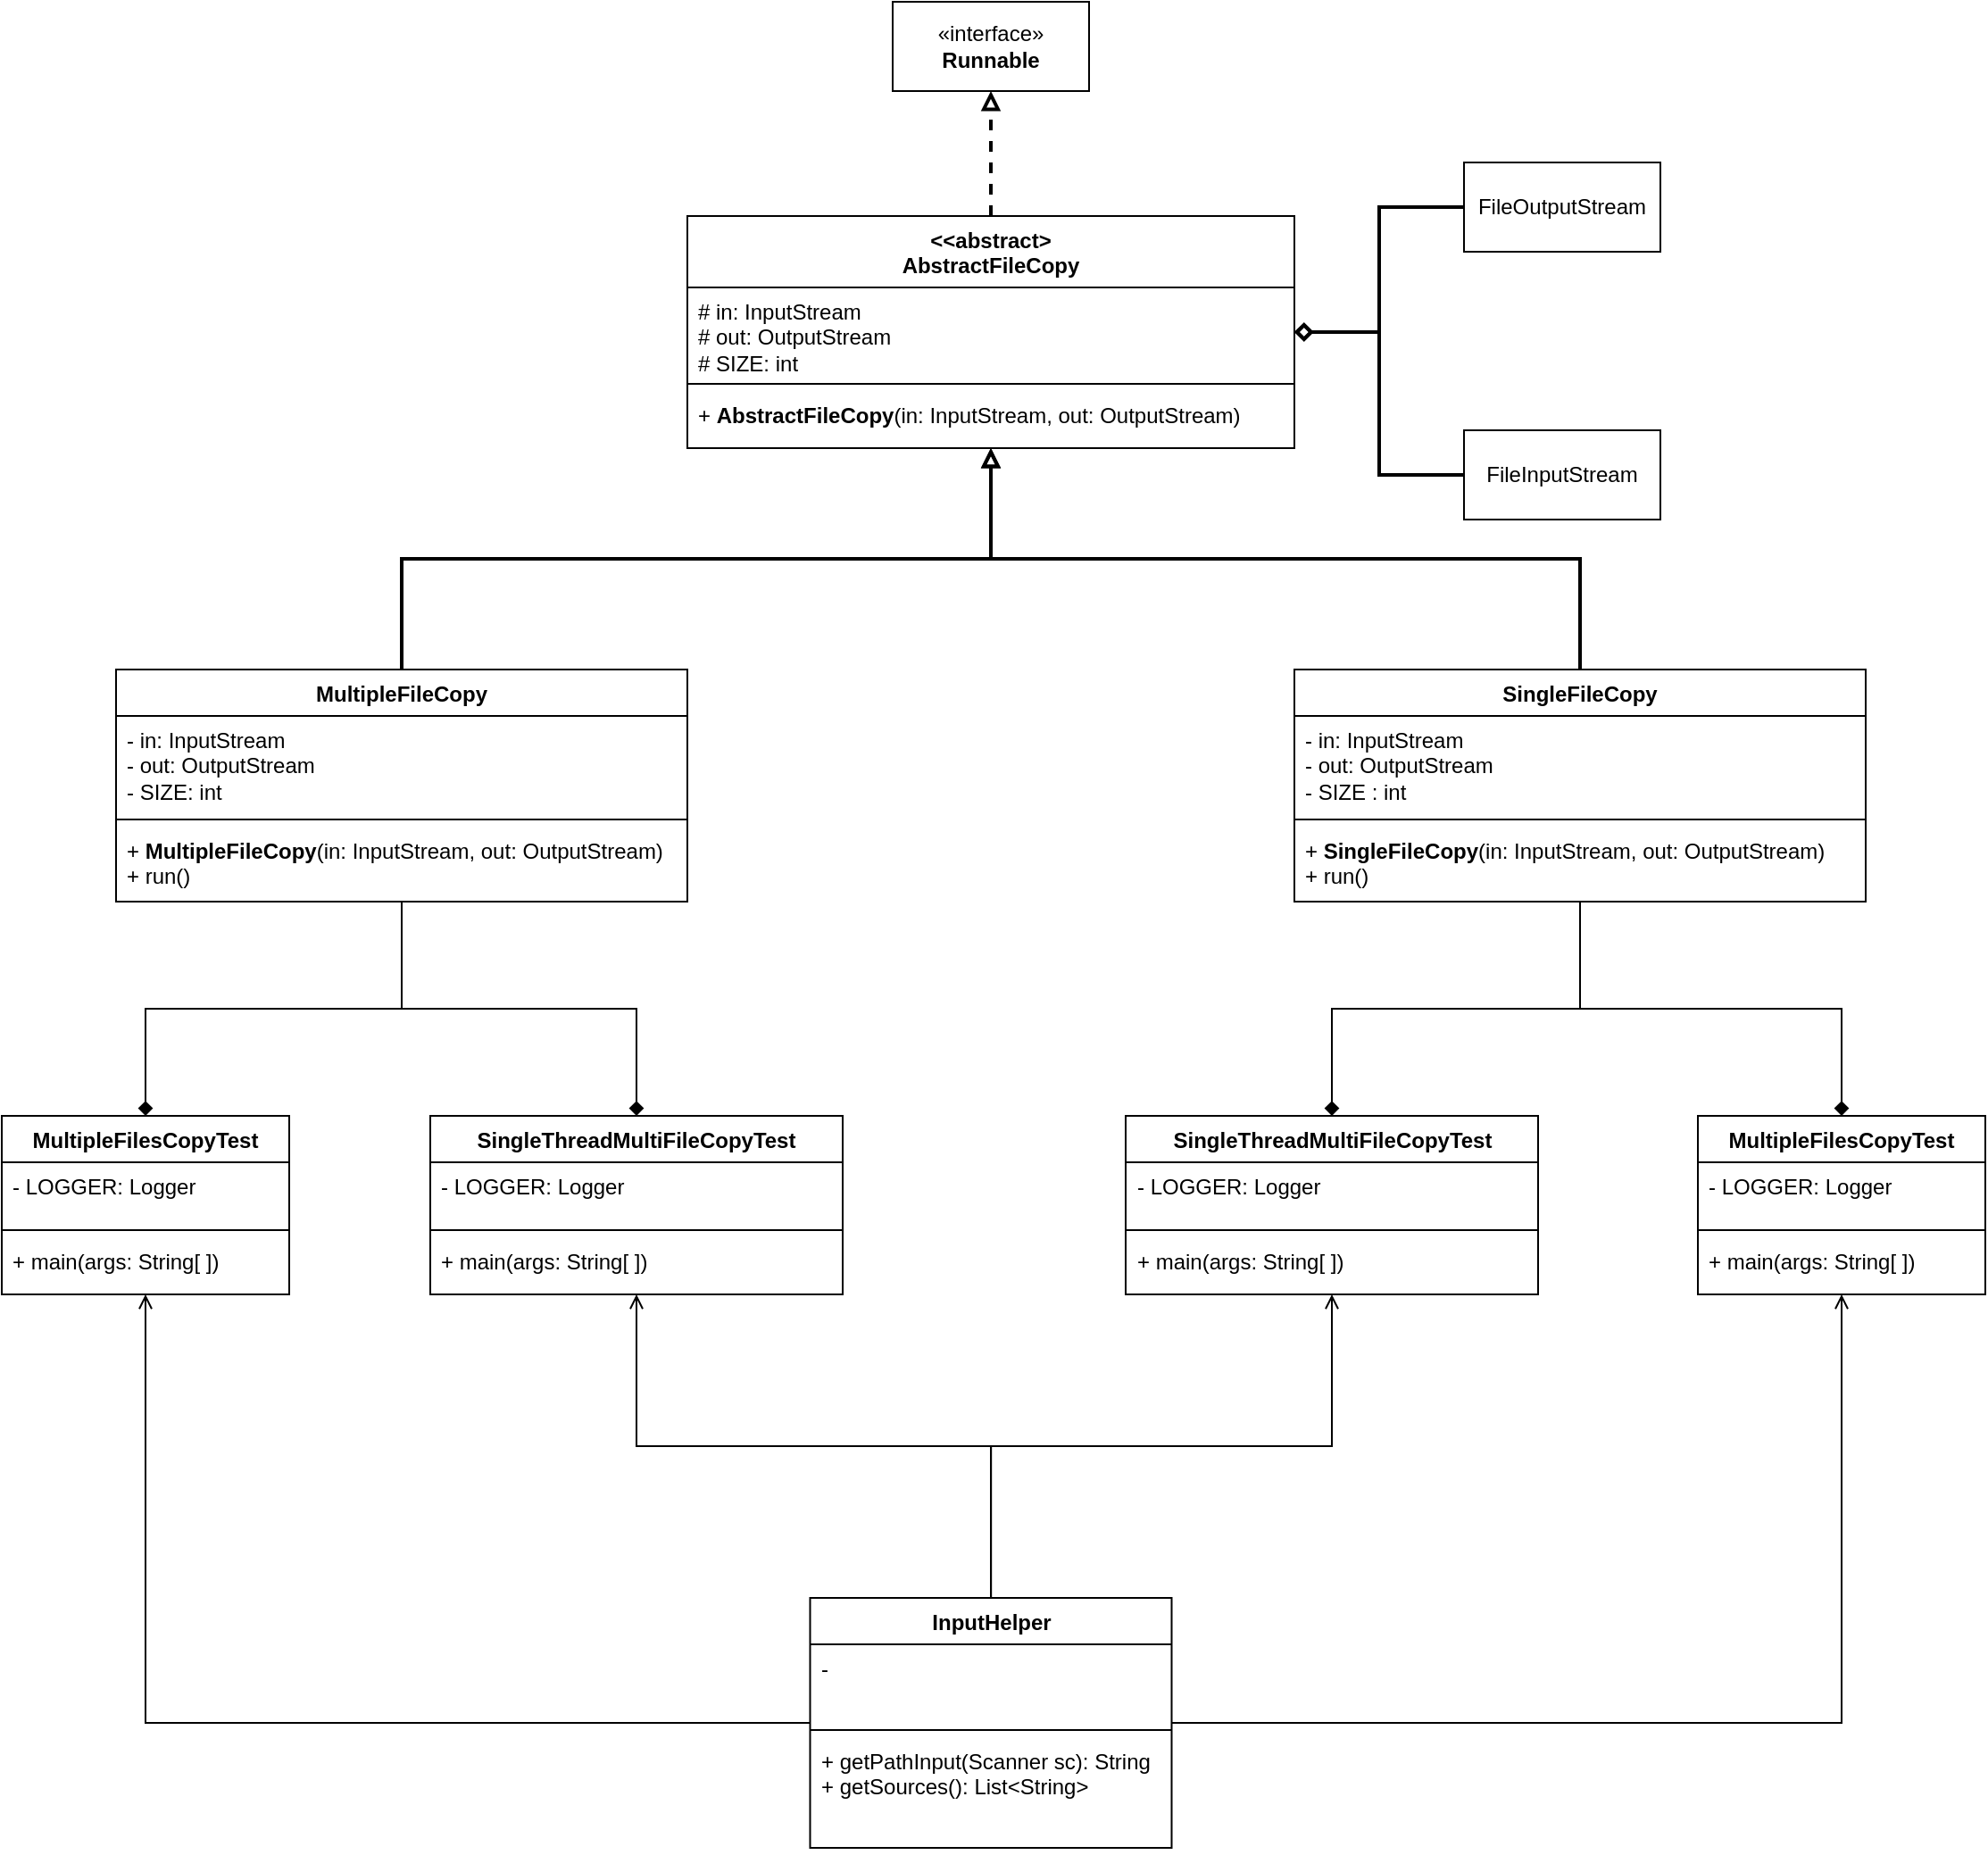 <mxfile version="26.0.4" pages="3">
  <diagram id="C5RBs43oDa-KdzZeNtuy" name="SingleFileCopy">
    <mxGraphModel dx="1355" dy="511" grid="1" gridSize="10" guides="1" tooltips="1" connect="1" arrows="1" fold="1" page="1" pageScale="1" pageWidth="827" pageHeight="1169" math="0" shadow="0">
      <root>
        <mxCell id="WIyWlLk6GJQsqaUBKTNV-0" />
        <mxCell id="WIyWlLk6GJQsqaUBKTNV-1" parent="WIyWlLk6GJQsqaUBKTNV-0" />
        <mxCell id="6d-kajiBKO4Rtj_QUEIj-31" style="edgeStyle=orthogonalEdgeStyle;rounded=0;orthogonalLoop=1;jettySize=auto;html=1;strokeWidth=2;endArrow=block;endFill=0;" edge="1" parent="WIyWlLk6GJQsqaUBKTNV-1" source="sKwEqX5zjyKueGjFuPMs-0" target="6d-kajiBKO4Rtj_QUEIj-25">
          <mxGeometry relative="1" as="geometry" />
        </mxCell>
        <mxCell id="8niMl-YdIDnYW3GHy-0P-21" style="edgeStyle=orthogonalEdgeStyle;rounded=0;orthogonalLoop=1;jettySize=auto;html=1;endArrow=diamond;endFill=1;" edge="1" parent="WIyWlLk6GJQsqaUBKTNV-1" source="sKwEqX5zjyKueGjFuPMs-0" target="8niMl-YdIDnYW3GHy-0P-13">
          <mxGeometry relative="1" as="geometry" />
        </mxCell>
        <mxCell id="8niMl-YdIDnYW3GHy-0P-28" style="edgeStyle=orthogonalEdgeStyle;rounded=0;orthogonalLoop=1;jettySize=auto;html=1;entryX=0.5;entryY=0;entryDx=0;entryDy=0;endArrow=diamond;endFill=1;" edge="1" parent="WIyWlLk6GJQsqaUBKTNV-1" source="sKwEqX5zjyKueGjFuPMs-0" target="8niMl-YdIDnYW3GHy-0P-22">
          <mxGeometry relative="1" as="geometry" />
        </mxCell>
        <mxCell id="sKwEqX5zjyKueGjFuPMs-0" value="SingleFileCopy" style="swimlane;fontStyle=1;align=center;verticalAlign=top;childLayout=stackLayout;horizontal=1;startSize=26;horizontalStack=0;resizeParent=1;resizeParentMax=0;resizeLast=0;collapsible=1;marginBottom=0;whiteSpace=wrap;html=1;" parent="WIyWlLk6GJQsqaUBKTNV-1" vertex="1">
          <mxGeometry x="172" y="412" width="320" height="130" as="geometry" />
        </mxCell>
        <mxCell id="sKwEqX5zjyKueGjFuPMs-1" value="- in: InputStream&lt;div&gt;- out: OutputStream&lt;/div&gt;&lt;div&gt;- SIZE : int&lt;/div&gt;" style="text;strokeColor=none;fillColor=none;align=left;verticalAlign=top;spacingLeft=4;spacingRight=4;overflow=hidden;rotatable=0;points=[[0,0.5],[1,0.5]];portConstraint=eastwest;whiteSpace=wrap;html=1;" parent="sKwEqX5zjyKueGjFuPMs-0" vertex="1">
          <mxGeometry y="26" width="320" height="54" as="geometry" />
        </mxCell>
        <mxCell id="sKwEqX5zjyKueGjFuPMs-2" value="" style="line;strokeWidth=1;fillColor=none;align=left;verticalAlign=middle;spacingTop=-1;spacingLeft=3;spacingRight=3;rotatable=0;labelPosition=right;points=[];portConstraint=eastwest;strokeColor=inherit;" parent="sKwEqX5zjyKueGjFuPMs-0" vertex="1">
          <mxGeometry y="80" width="320" height="8" as="geometry" />
        </mxCell>
        <mxCell id="sKwEqX5zjyKueGjFuPMs-3" value="+&amp;nbsp;&lt;span style=&quot;font-weight: 700; text-align: center;&quot;&gt;SingleFileCopy&lt;/span&gt;(in: InputStream, out: OutputStream)&lt;div&gt;+ run()&lt;/div&gt;" style="text;strokeColor=none;fillColor=none;align=left;verticalAlign=top;spacingLeft=4;spacingRight=4;overflow=hidden;rotatable=0;points=[[0,0.5],[1,0.5]];portConstraint=eastwest;whiteSpace=wrap;html=1;" parent="sKwEqX5zjyKueGjFuPMs-0" vertex="1">
          <mxGeometry y="88" width="320" height="42" as="geometry" />
        </mxCell>
        <mxCell id="6d-kajiBKO4Rtj_QUEIj-33" style="edgeStyle=orthogonalEdgeStyle;rounded=0;orthogonalLoop=1;jettySize=auto;html=1;strokeWidth=2;endArrow=diamond;endFill=0;" edge="1" parent="WIyWlLk6GJQsqaUBKTNV-1" source="sKwEqX5zjyKueGjFuPMs-4" target="6d-kajiBKO4Rtj_QUEIj-25">
          <mxGeometry relative="1" as="geometry" />
        </mxCell>
        <mxCell id="sKwEqX5zjyKueGjFuPMs-4" value="FileOutputStream" style="html=1;whiteSpace=wrap;" parent="WIyWlLk6GJQsqaUBKTNV-1" vertex="1">
          <mxGeometry x="267" y="128" width="110" height="50" as="geometry" />
        </mxCell>
        <mxCell id="6d-kajiBKO4Rtj_QUEIj-32" style="edgeStyle=orthogonalEdgeStyle;rounded=0;orthogonalLoop=1;jettySize=auto;html=1;strokeWidth=2;endArrow=diamond;endFill=0;" edge="1" parent="WIyWlLk6GJQsqaUBKTNV-1" source="sKwEqX5zjyKueGjFuPMs-5" target="6d-kajiBKO4Rtj_QUEIj-25">
          <mxGeometry relative="1" as="geometry" />
        </mxCell>
        <mxCell id="sKwEqX5zjyKueGjFuPMs-5" value="FileInputStream" style="html=1;whiteSpace=wrap;" parent="WIyWlLk6GJQsqaUBKTNV-1" vertex="1">
          <mxGeometry x="267" y="278" width="110" height="50" as="geometry" />
        </mxCell>
        <mxCell id="6d-kajiBKO4Rtj_QUEIj-30" style="edgeStyle=orthogonalEdgeStyle;rounded=0;orthogonalLoop=1;jettySize=auto;html=1;strokeWidth=2;endArrow=block;endFill=0;" edge="1" parent="WIyWlLk6GJQsqaUBKTNV-1" source="6d-kajiBKO4Rtj_QUEIj-11" target="6d-kajiBKO4Rtj_QUEIj-25">
          <mxGeometry relative="1" as="geometry" />
        </mxCell>
        <mxCell id="8niMl-YdIDnYW3GHy-0P-19" style="edgeStyle=orthogonalEdgeStyle;rounded=0;orthogonalLoop=1;jettySize=auto;html=1;endArrow=diamond;endFill=1;" edge="1" parent="WIyWlLk6GJQsqaUBKTNV-1" source="6d-kajiBKO4Rtj_QUEIj-11" target="8niMl-YdIDnYW3GHy-0P-4">
          <mxGeometry relative="1" as="geometry" />
        </mxCell>
        <mxCell id="8niMl-YdIDnYW3GHy-0P-20" style="edgeStyle=orthogonalEdgeStyle;rounded=0;orthogonalLoop=1;jettySize=auto;html=1;endArrow=diamond;endFill=1;" edge="1" parent="WIyWlLk6GJQsqaUBKTNV-1" source="6d-kajiBKO4Rtj_QUEIj-11" target="8niMl-YdIDnYW3GHy-0P-9">
          <mxGeometry relative="1" as="geometry" />
        </mxCell>
        <mxCell id="6d-kajiBKO4Rtj_QUEIj-11" value="MultipleFileCopy" style="swimlane;fontStyle=1;align=center;verticalAlign=top;childLayout=stackLayout;horizontal=1;startSize=26;horizontalStack=0;resizeParent=1;resizeParentMax=0;resizeLast=0;collapsible=1;marginBottom=0;whiteSpace=wrap;html=1;" vertex="1" parent="WIyWlLk6GJQsqaUBKTNV-1">
          <mxGeometry x="-488" y="412" width="320" height="130" as="geometry" />
        </mxCell>
        <mxCell id="6d-kajiBKO4Rtj_QUEIj-12" value="- in: InputStream&lt;div&gt;- out: OutputStream&lt;/div&gt;&lt;div&gt;- SIZE: int&lt;/div&gt;" style="text;strokeColor=none;fillColor=none;align=left;verticalAlign=top;spacingLeft=4;spacingRight=4;overflow=hidden;rotatable=0;points=[[0,0.5],[1,0.5]];portConstraint=eastwest;whiteSpace=wrap;html=1;" vertex="1" parent="6d-kajiBKO4Rtj_QUEIj-11">
          <mxGeometry y="26" width="320" height="54" as="geometry" />
        </mxCell>
        <mxCell id="6d-kajiBKO4Rtj_QUEIj-13" value="" style="line;strokeWidth=1;fillColor=none;align=left;verticalAlign=middle;spacingTop=-1;spacingLeft=3;spacingRight=3;rotatable=0;labelPosition=right;points=[];portConstraint=eastwest;strokeColor=inherit;" vertex="1" parent="6d-kajiBKO4Rtj_QUEIj-11">
          <mxGeometry y="80" width="320" height="8" as="geometry" />
        </mxCell>
        <mxCell id="6d-kajiBKO4Rtj_QUEIj-14" value="+&amp;nbsp;&lt;span style=&quot;font-weight: 700; text-align: center;&quot;&gt;MultipleFileCopy&lt;/span&gt;(in: InputStream, out: OutputStream)&lt;div&gt;+ run()&lt;/div&gt;" style="text;strokeColor=none;fillColor=none;align=left;verticalAlign=top;spacingLeft=4;spacingRight=4;overflow=hidden;rotatable=0;points=[[0,0.5],[1,0.5]];portConstraint=eastwest;whiteSpace=wrap;html=1;" vertex="1" parent="6d-kajiBKO4Rtj_QUEIj-11">
          <mxGeometry y="88" width="320" height="42" as="geometry" />
        </mxCell>
        <mxCell id="6d-kajiBKO4Rtj_QUEIj-19" value="«interface»&lt;br&gt;&lt;b&gt;Runnable&lt;/b&gt;" style="html=1;whiteSpace=wrap;" vertex="1" parent="WIyWlLk6GJQsqaUBKTNV-1">
          <mxGeometry x="-53" y="38" width="110" height="50" as="geometry" />
        </mxCell>
        <mxCell id="6d-kajiBKO4Rtj_QUEIj-29" style="edgeStyle=orthogonalEdgeStyle;rounded=0;orthogonalLoop=1;jettySize=auto;html=1;endArrow=block;endFill=0;dashed=1;strokeWidth=2;" edge="1" parent="WIyWlLk6GJQsqaUBKTNV-1" source="6d-kajiBKO4Rtj_QUEIj-25" target="6d-kajiBKO4Rtj_QUEIj-19">
          <mxGeometry relative="1" as="geometry" />
        </mxCell>
        <mxCell id="6d-kajiBKO4Rtj_QUEIj-25" value="&lt;div&gt;&amp;lt;&amp;lt;abstract&amp;gt;&lt;/div&gt;&lt;div&gt;AbstractFileCopy&lt;/div&gt;" style="swimlane;fontStyle=1;align=center;verticalAlign=top;childLayout=stackLayout;horizontal=1;startSize=40;horizontalStack=0;resizeParent=1;resizeParentMax=0;resizeLast=0;collapsible=1;marginBottom=0;whiteSpace=wrap;html=1;" vertex="1" parent="WIyWlLk6GJQsqaUBKTNV-1">
          <mxGeometry x="-168" y="158" width="340" height="130" as="geometry" />
        </mxCell>
        <mxCell id="6d-kajiBKO4Rtj_QUEIj-26" value="# in: InputStream&lt;div&gt;# out: OutputStream&lt;/div&gt;&lt;div&gt;# SIZE: int&lt;/div&gt;" style="text;strokeColor=none;fillColor=none;align=left;verticalAlign=top;spacingLeft=4;spacingRight=4;overflow=hidden;rotatable=0;points=[[0,0.5],[1,0.5]];portConstraint=eastwest;whiteSpace=wrap;html=1;" vertex="1" parent="6d-kajiBKO4Rtj_QUEIj-25">
          <mxGeometry y="40" width="340" height="50" as="geometry" />
        </mxCell>
        <mxCell id="6d-kajiBKO4Rtj_QUEIj-27" value="" style="line;strokeWidth=1;fillColor=none;align=left;verticalAlign=middle;spacingTop=-1;spacingLeft=3;spacingRight=3;rotatable=0;labelPosition=right;points=[];portConstraint=eastwest;strokeColor=inherit;" vertex="1" parent="6d-kajiBKO4Rtj_QUEIj-25">
          <mxGeometry y="90" width="340" height="8" as="geometry" />
        </mxCell>
        <mxCell id="6d-kajiBKO4Rtj_QUEIj-28" value="+ &lt;b&gt;Abstract&lt;/b&gt;&lt;span style=&quot;font-weight: 700; text-align: center;&quot;&gt;FileCopy&lt;/span&gt;(in: InputStream, out: OutputStream)" style="text;strokeColor=none;fillColor=none;align=left;verticalAlign=top;spacingLeft=4;spacingRight=4;overflow=hidden;rotatable=0;points=[[0,0.5],[1,0.5]];portConstraint=eastwest;whiteSpace=wrap;html=1;" vertex="1" parent="6d-kajiBKO4Rtj_QUEIj-25">
          <mxGeometry y="98" width="340" height="32" as="geometry" />
        </mxCell>
        <mxCell id="8niMl-YdIDnYW3GHy-0P-8" style="edgeStyle=orthogonalEdgeStyle;rounded=0;orthogonalLoop=1;jettySize=auto;html=1;endArrow=open;endFill=0;startArrow=none;startFill=0;" edge="1" parent="WIyWlLk6GJQsqaUBKTNV-1" source="8niMl-YdIDnYW3GHy-0P-0" target="8niMl-YdIDnYW3GHy-0P-4">
          <mxGeometry relative="1" as="geometry" />
        </mxCell>
        <mxCell id="8niMl-YdIDnYW3GHy-0P-17" style="edgeStyle=orthogonalEdgeStyle;rounded=0;orthogonalLoop=1;jettySize=auto;html=1;endArrow=open;endFill=0;" edge="1" parent="WIyWlLk6GJQsqaUBKTNV-1" source="8niMl-YdIDnYW3GHy-0P-0" target="8niMl-YdIDnYW3GHy-0P-13">
          <mxGeometry relative="1" as="geometry" />
        </mxCell>
        <mxCell id="8niMl-YdIDnYW3GHy-0P-18" style="edgeStyle=orthogonalEdgeStyle;rounded=0;orthogonalLoop=1;jettySize=auto;html=1;endArrow=open;endFill=0;" edge="1" parent="WIyWlLk6GJQsqaUBKTNV-1" source="8niMl-YdIDnYW3GHy-0P-0" target="8niMl-YdIDnYW3GHy-0P-9">
          <mxGeometry relative="1" as="geometry" />
        </mxCell>
        <mxCell id="8niMl-YdIDnYW3GHy-0P-26" style="edgeStyle=orthogonalEdgeStyle;rounded=0;orthogonalLoop=1;jettySize=auto;html=1;endArrow=open;endFill=0;" edge="1" parent="WIyWlLk6GJQsqaUBKTNV-1" source="8niMl-YdIDnYW3GHy-0P-0" target="8niMl-YdIDnYW3GHy-0P-22">
          <mxGeometry relative="1" as="geometry" />
        </mxCell>
        <mxCell id="8niMl-YdIDnYW3GHy-0P-0" value="InputHelper" style="swimlane;fontStyle=1;align=center;verticalAlign=top;childLayout=stackLayout;horizontal=1;startSize=26;horizontalStack=0;resizeParent=1;resizeParentMax=0;resizeLast=0;collapsible=1;marginBottom=0;whiteSpace=wrap;html=1;" vertex="1" parent="WIyWlLk6GJQsqaUBKTNV-1">
          <mxGeometry x="-99.25" y="932" width="202.5" height="140" as="geometry" />
        </mxCell>
        <mxCell id="8niMl-YdIDnYW3GHy-0P-1" value="-" style="text;strokeColor=none;fillColor=none;align=left;verticalAlign=top;spacingLeft=4;spacingRight=4;overflow=hidden;rotatable=0;points=[[0,0.5],[1,0.5]];portConstraint=eastwest;whiteSpace=wrap;html=1;" vertex="1" parent="8niMl-YdIDnYW3GHy-0P-0">
          <mxGeometry y="26" width="202.5" height="44" as="geometry" />
        </mxCell>
        <mxCell id="8niMl-YdIDnYW3GHy-0P-2" value="" style="line;strokeWidth=1;fillColor=none;align=left;verticalAlign=middle;spacingTop=-1;spacingLeft=3;spacingRight=3;rotatable=0;labelPosition=right;points=[];portConstraint=eastwest;strokeColor=inherit;" vertex="1" parent="8niMl-YdIDnYW3GHy-0P-0">
          <mxGeometry y="70" width="202.5" height="8" as="geometry" />
        </mxCell>
        <mxCell id="8niMl-YdIDnYW3GHy-0P-3" value="&lt;div&gt;&lt;span style=&quot;background-color: transparent; color: light-dark(rgb(0, 0, 0), rgb(255, 255, 255));&quot;&gt;+ getPathInput(Scanner sc): String&lt;/span&gt;&lt;br&gt;&lt;/div&gt;&lt;div&gt;+ getSources(): List&amp;lt;String&amp;gt;&lt;/div&gt;&lt;div&gt;&lt;br&gt;&lt;/div&gt;" style="text;strokeColor=none;fillColor=none;align=left;verticalAlign=top;spacingLeft=4;spacingRight=4;overflow=hidden;rotatable=0;points=[[0,0.5],[1,0.5]];portConstraint=eastwest;whiteSpace=wrap;html=1;" vertex="1" parent="8niMl-YdIDnYW3GHy-0P-0">
          <mxGeometry y="78" width="202.5" height="62" as="geometry" />
        </mxCell>
        <mxCell id="8niMl-YdIDnYW3GHy-0P-4" value="MultipleFilesCopyTest" style="swimlane;fontStyle=1;align=center;verticalAlign=top;childLayout=stackLayout;horizontal=1;startSize=26;horizontalStack=0;resizeParent=1;resizeParentMax=0;resizeLast=0;collapsible=1;marginBottom=0;whiteSpace=wrap;html=1;" vertex="1" parent="WIyWlLk6GJQsqaUBKTNV-1">
          <mxGeometry x="-552" y="662" width="161" height="100" as="geometry" />
        </mxCell>
        <mxCell id="8niMl-YdIDnYW3GHy-0P-5" value="- LOGGER: Logger" style="text;strokeColor=none;fillColor=none;align=left;verticalAlign=top;spacingLeft=4;spacingRight=4;overflow=hidden;rotatable=0;points=[[0,0.5],[1,0.5]];portConstraint=eastwest;whiteSpace=wrap;html=1;" vertex="1" parent="8niMl-YdIDnYW3GHy-0P-4">
          <mxGeometry y="26" width="161" height="34" as="geometry" />
        </mxCell>
        <mxCell id="8niMl-YdIDnYW3GHy-0P-6" value="" style="line;strokeWidth=1;fillColor=none;align=left;verticalAlign=middle;spacingTop=-1;spacingLeft=3;spacingRight=3;rotatable=0;labelPosition=right;points=[];portConstraint=eastwest;strokeColor=inherit;" vertex="1" parent="8niMl-YdIDnYW3GHy-0P-4">
          <mxGeometry y="60" width="161" height="8" as="geometry" />
        </mxCell>
        <mxCell id="8niMl-YdIDnYW3GHy-0P-7" value="+ main(args: String[ ])" style="text;strokeColor=none;fillColor=none;align=left;verticalAlign=top;spacingLeft=4;spacingRight=4;overflow=hidden;rotatable=0;points=[[0,0.5],[1,0.5]];portConstraint=eastwest;whiteSpace=wrap;html=1;" vertex="1" parent="8niMl-YdIDnYW3GHy-0P-4">
          <mxGeometry y="68" width="161" height="32" as="geometry" />
        </mxCell>
        <mxCell id="8niMl-YdIDnYW3GHy-0P-9" value="SingleThreadMultiFileCopyTest" style="swimlane;fontStyle=1;align=center;verticalAlign=top;childLayout=stackLayout;horizontal=1;startSize=26;horizontalStack=0;resizeParent=1;resizeParentMax=0;resizeLast=0;collapsible=1;marginBottom=0;whiteSpace=wrap;html=1;" vertex="1" parent="WIyWlLk6GJQsqaUBKTNV-1">
          <mxGeometry x="-312" y="662" width="231" height="100" as="geometry" />
        </mxCell>
        <mxCell id="8niMl-YdIDnYW3GHy-0P-10" value="- LOGGER: Logger" style="text;strokeColor=none;fillColor=none;align=left;verticalAlign=top;spacingLeft=4;spacingRight=4;overflow=hidden;rotatable=0;points=[[0,0.5],[1,0.5]];portConstraint=eastwest;whiteSpace=wrap;html=1;" vertex="1" parent="8niMl-YdIDnYW3GHy-0P-9">
          <mxGeometry y="26" width="231" height="34" as="geometry" />
        </mxCell>
        <mxCell id="8niMl-YdIDnYW3GHy-0P-11" value="" style="line;strokeWidth=1;fillColor=none;align=left;verticalAlign=middle;spacingTop=-1;spacingLeft=3;spacingRight=3;rotatable=0;labelPosition=right;points=[];portConstraint=eastwest;strokeColor=inherit;" vertex="1" parent="8niMl-YdIDnYW3GHy-0P-9">
          <mxGeometry y="60" width="231" height="8" as="geometry" />
        </mxCell>
        <mxCell id="8niMl-YdIDnYW3GHy-0P-12" value="+ main(args: String[ ])" style="text;strokeColor=none;fillColor=none;align=left;verticalAlign=top;spacingLeft=4;spacingRight=4;overflow=hidden;rotatable=0;points=[[0,0.5],[1,0.5]];portConstraint=eastwest;whiteSpace=wrap;html=1;" vertex="1" parent="8niMl-YdIDnYW3GHy-0P-9">
          <mxGeometry y="68" width="231" height="32" as="geometry" />
        </mxCell>
        <mxCell id="8niMl-YdIDnYW3GHy-0P-13" value="MultipleFilesCopyTest" style="swimlane;fontStyle=1;align=center;verticalAlign=top;childLayout=stackLayout;horizontal=1;startSize=26;horizontalStack=0;resizeParent=1;resizeParentMax=0;resizeLast=0;collapsible=1;marginBottom=0;whiteSpace=wrap;html=1;" vertex="1" parent="WIyWlLk6GJQsqaUBKTNV-1">
          <mxGeometry x="398" y="662" width="161" height="100" as="geometry" />
        </mxCell>
        <mxCell id="8niMl-YdIDnYW3GHy-0P-14" value="- LOGGER: Logger" style="text;strokeColor=none;fillColor=none;align=left;verticalAlign=top;spacingLeft=4;spacingRight=4;overflow=hidden;rotatable=0;points=[[0,0.5],[1,0.5]];portConstraint=eastwest;whiteSpace=wrap;html=1;" vertex="1" parent="8niMl-YdIDnYW3GHy-0P-13">
          <mxGeometry y="26" width="161" height="34" as="geometry" />
        </mxCell>
        <mxCell id="8niMl-YdIDnYW3GHy-0P-15" value="" style="line;strokeWidth=1;fillColor=none;align=left;verticalAlign=middle;spacingTop=-1;spacingLeft=3;spacingRight=3;rotatable=0;labelPosition=right;points=[];portConstraint=eastwest;strokeColor=inherit;" vertex="1" parent="8niMl-YdIDnYW3GHy-0P-13">
          <mxGeometry y="60" width="161" height="8" as="geometry" />
        </mxCell>
        <mxCell id="8niMl-YdIDnYW3GHy-0P-16" value="+ main(args: String[ ])" style="text;strokeColor=none;fillColor=none;align=left;verticalAlign=top;spacingLeft=4;spacingRight=4;overflow=hidden;rotatable=0;points=[[0,0.5],[1,0.5]];portConstraint=eastwest;whiteSpace=wrap;html=1;" vertex="1" parent="8niMl-YdIDnYW3GHy-0P-13">
          <mxGeometry y="68" width="161" height="32" as="geometry" />
        </mxCell>
        <mxCell id="8niMl-YdIDnYW3GHy-0P-22" value="SingleThreadMultiFileCopyTest" style="swimlane;fontStyle=1;align=center;verticalAlign=top;childLayout=stackLayout;horizontal=1;startSize=26;horizontalStack=0;resizeParent=1;resizeParentMax=0;resizeLast=0;collapsible=1;marginBottom=0;whiteSpace=wrap;html=1;" vertex="1" parent="WIyWlLk6GJQsqaUBKTNV-1">
          <mxGeometry x="77.5" y="662" width="231" height="100" as="geometry" />
        </mxCell>
        <mxCell id="8niMl-YdIDnYW3GHy-0P-23" value="- LOGGER: Logger" style="text;strokeColor=none;fillColor=none;align=left;verticalAlign=top;spacingLeft=4;spacingRight=4;overflow=hidden;rotatable=0;points=[[0,0.5],[1,0.5]];portConstraint=eastwest;whiteSpace=wrap;html=1;" vertex="1" parent="8niMl-YdIDnYW3GHy-0P-22">
          <mxGeometry y="26" width="231" height="34" as="geometry" />
        </mxCell>
        <mxCell id="8niMl-YdIDnYW3GHy-0P-24" value="" style="line;strokeWidth=1;fillColor=none;align=left;verticalAlign=middle;spacingTop=-1;spacingLeft=3;spacingRight=3;rotatable=0;labelPosition=right;points=[];portConstraint=eastwest;strokeColor=inherit;" vertex="1" parent="8niMl-YdIDnYW3GHy-0P-22">
          <mxGeometry y="60" width="231" height="8" as="geometry" />
        </mxCell>
        <mxCell id="8niMl-YdIDnYW3GHy-0P-25" value="+ main(args: String[ ])" style="text;strokeColor=none;fillColor=none;align=left;verticalAlign=top;spacingLeft=4;spacingRight=4;overflow=hidden;rotatable=0;points=[[0,0.5],[1,0.5]];portConstraint=eastwest;whiteSpace=wrap;html=1;" vertex="1" parent="8niMl-YdIDnYW3GHy-0P-22">
          <mxGeometry y="68" width="231" height="32" as="geometry" />
        </mxCell>
      </root>
    </mxGraphModel>
  </diagram>
  <diagram id="9VZDZ3fmeXjfZXlW8FQZ" name="페이지-2">
    <mxGraphModel dx="1292" dy="745" grid="1" gridSize="10" guides="1" tooltips="1" connect="1" arrows="1" fold="1" page="1" pageScale="1" pageWidth="827" pageHeight="1169" math="0" shadow="0">
      <root>
        <mxCell id="0" />
        <mxCell id="1" parent="0" />
      </root>
    </mxGraphModel>
  </diagram>
  <diagram id="Hk2RYTqE0hzmxXWW5x0G" name="페이지-3">
    <mxGraphModel dx="886" dy="511" grid="1" gridSize="10" guides="1" tooltips="1" connect="1" arrows="1" fold="1" page="1" pageScale="1" pageWidth="827" pageHeight="1169" math="0" shadow="0">
      <root>
        <mxCell id="0" />
        <mxCell id="1" parent="0" />
        <mxCell id="R1q_15ZvfDhyaI_Q1raP-1" value="InputHelper" style="swimlane;fontStyle=1;align=center;verticalAlign=top;childLayout=stackLayout;horizontal=1;startSize=26;horizontalStack=0;resizeParent=1;resizeParentMax=0;resizeLast=0;collapsible=1;marginBottom=0;whiteSpace=wrap;html=1;" vertex="1" parent="1">
          <mxGeometry x="334" y="370" width="160" height="140" as="geometry" />
        </mxCell>
        <mxCell id="R1q_15ZvfDhyaI_Q1raP-2" value="- sc: Scanner&lt;div&gt;- LOGGER: logger&lt;/div&gt;" style="text;strokeColor=none;fillColor=none;align=left;verticalAlign=top;spacingLeft=4;spacingRight=4;overflow=hidden;rotatable=0;points=[[0,0.5],[1,0.5]];portConstraint=eastwest;whiteSpace=wrap;html=1;" vertex="1" parent="R1q_15ZvfDhyaI_Q1raP-1">
          <mxGeometry y="26" width="160" height="44" as="geometry" />
        </mxCell>
        <mxCell id="R1q_15ZvfDhyaI_Q1raP-3" value="" style="line;strokeWidth=1;fillColor=none;align=left;verticalAlign=middle;spacingTop=-1;spacingLeft=3;spacingRight=3;rotatable=0;labelPosition=right;points=[];portConstraint=eastwest;strokeColor=inherit;" vertex="1" parent="R1q_15ZvfDhyaI_Q1raP-1">
          <mxGeometry y="70" width="160" height="8" as="geometry" />
        </mxCell>
        <mxCell id="R1q_15ZvfDhyaI_Q1raP-4" value="&lt;div&gt;-&amp;nbsp; getSourcesFile(): String&lt;/div&gt;+ destination(): String&lt;div&gt;+ sources(): List&amp;lt;String&amp;gt;&lt;/div&gt;&lt;div&gt;&lt;br&gt;&lt;/div&gt;" style="text;strokeColor=none;fillColor=none;align=left;verticalAlign=top;spacingLeft=4;spacingRight=4;overflow=hidden;rotatable=0;points=[[0,0.5],[1,0.5]];portConstraint=eastwest;whiteSpace=wrap;html=1;" vertex="1" parent="R1q_15ZvfDhyaI_Q1raP-1">
          <mxGeometry y="78" width="160" height="62" as="geometry" />
        </mxCell>
      </root>
    </mxGraphModel>
  </diagram>
</mxfile>
